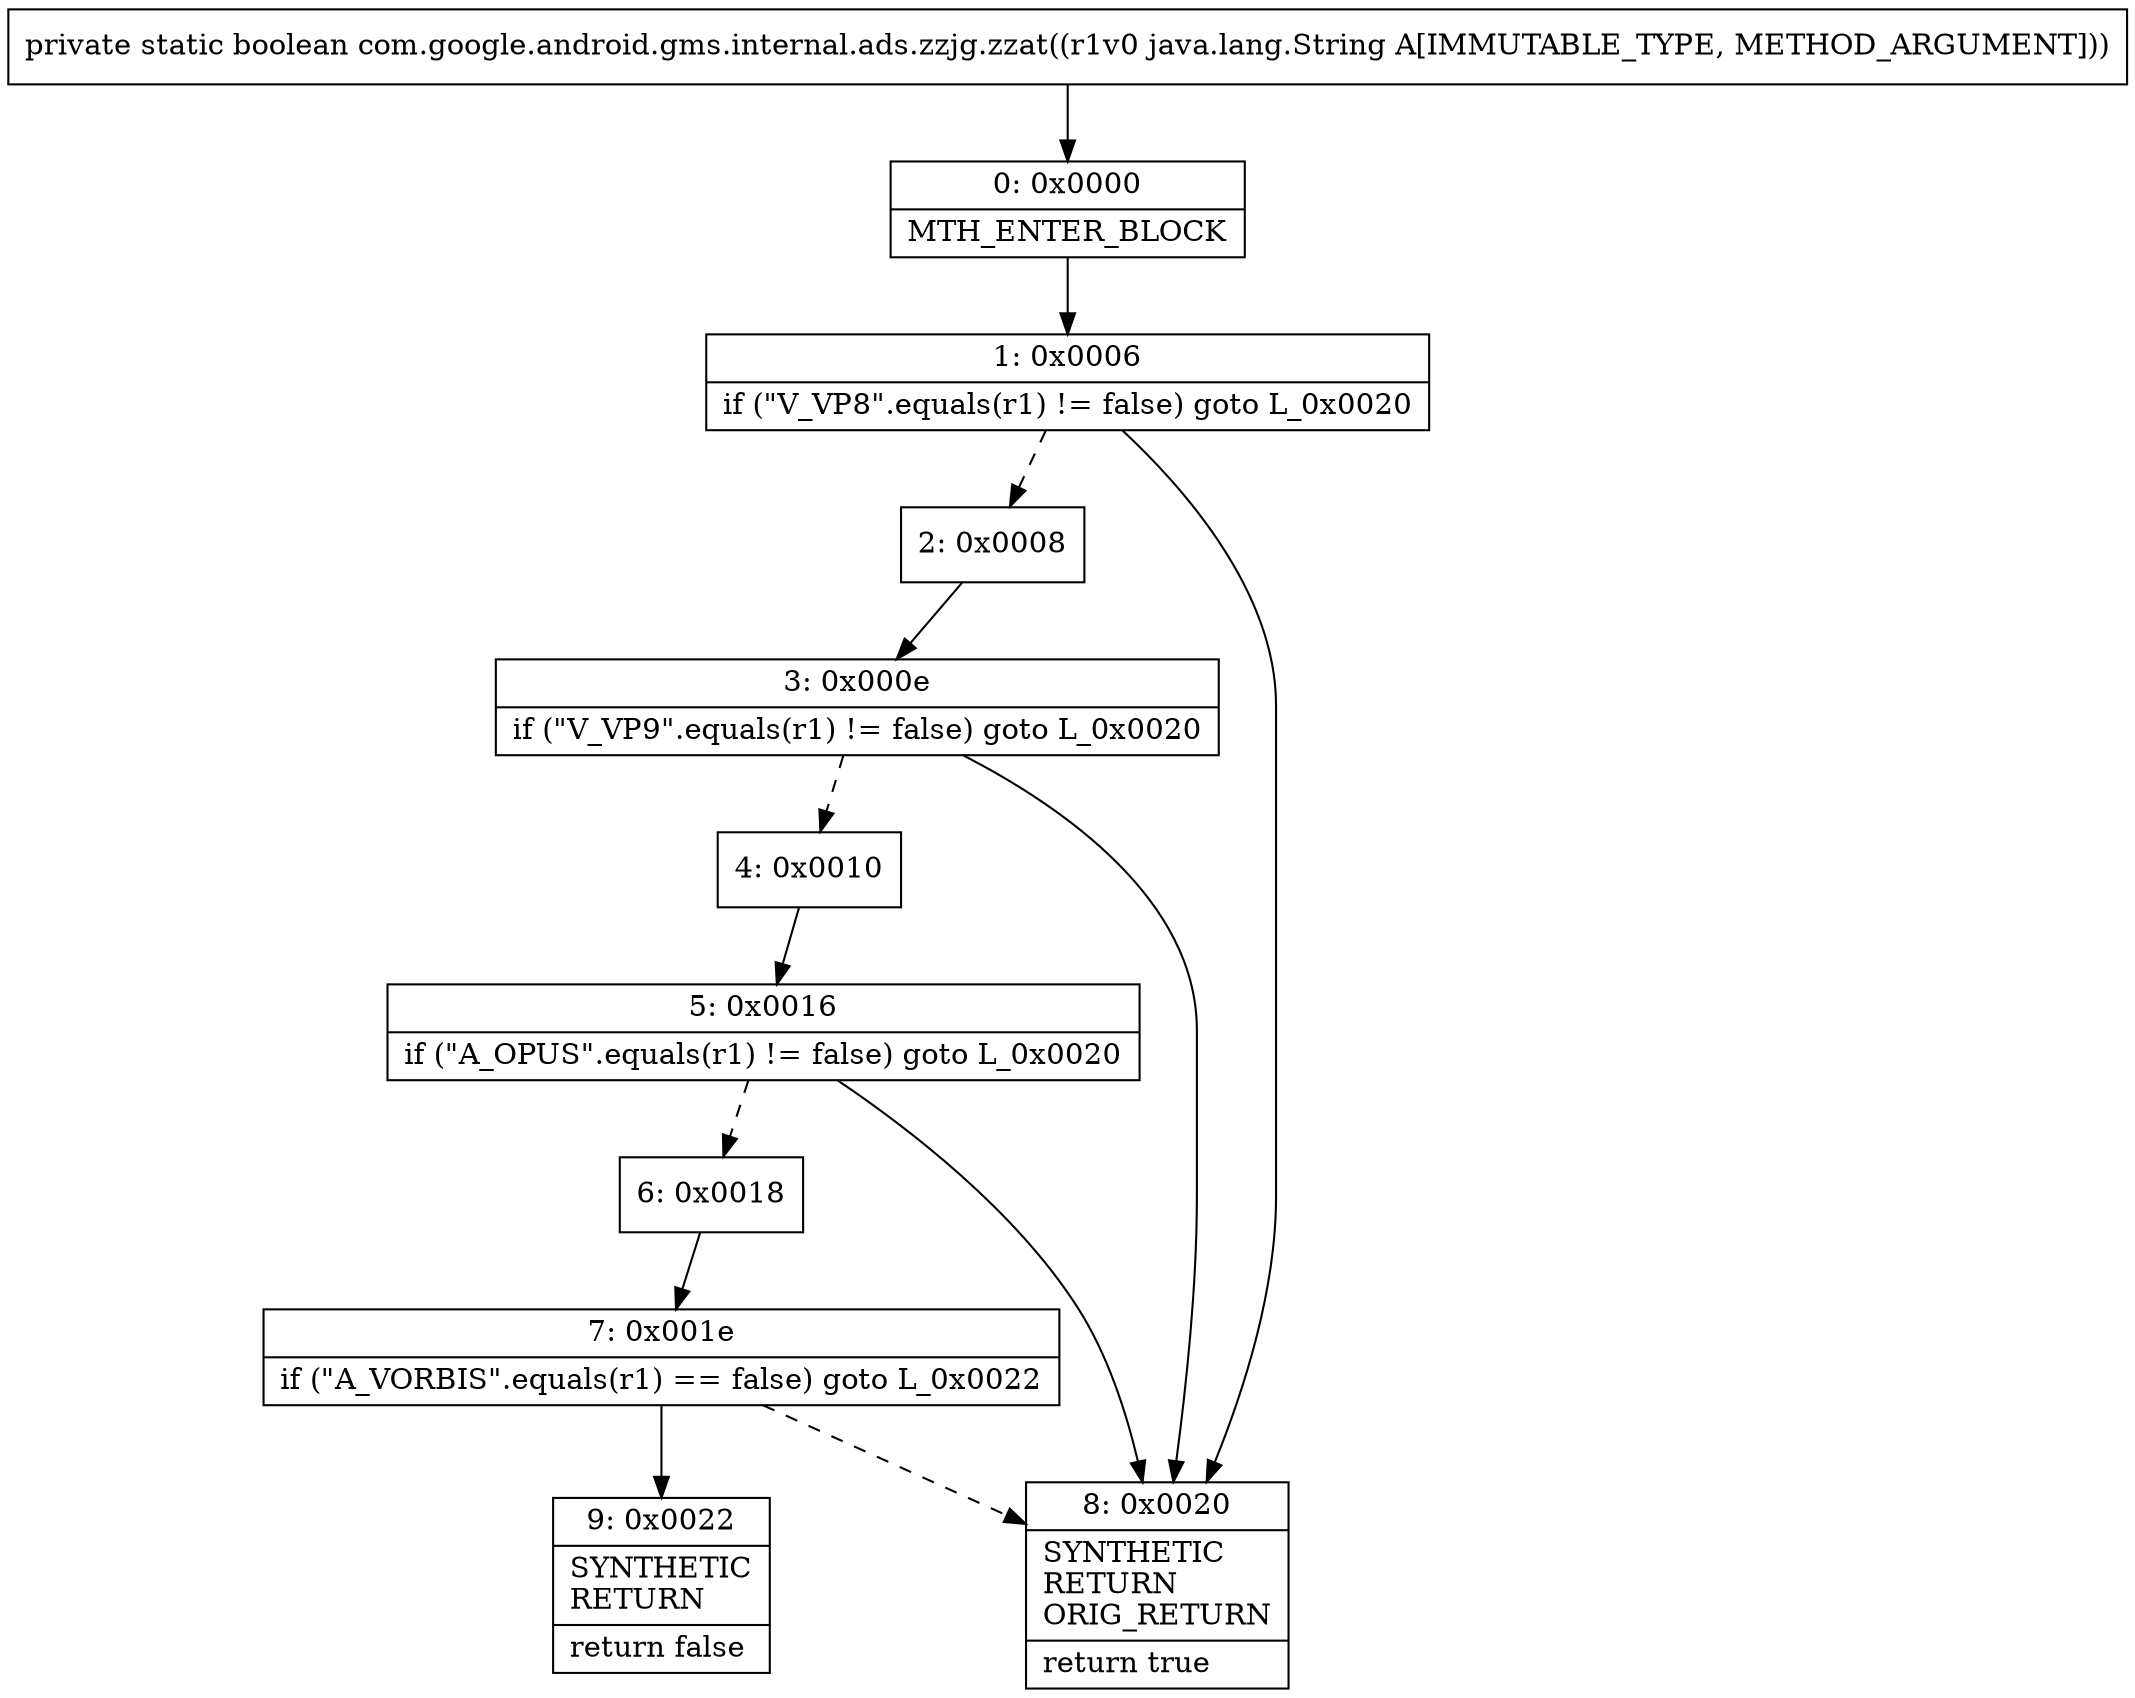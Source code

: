 digraph "CFG forcom.google.android.gms.internal.ads.zzjg.zzat(Ljava\/lang\/String;)Z" {
Node_0 [shape=record,label="{0\:\ 0x0000|MTH_ENTER_BLOCK\l}"];
Node_1 [shape=record,label="{1\:\ 0x0006|if (\"V_VP8\".equals(r1) != false) goto L_0x0020\l}"];
Node_2 [shape=record,label="{2\:\ 0x0008}"];
Node_3 [shape=record,label="{3\:\ 0x000e|if (\"V_VP9\".equals(r1) != false) goto L_0x0020\l}"];
Node_4 [shape=record,label="{4\:\ 0x0010}"];
Node_5 [shape=record,label="{5\:\ 0x0016|if (\"A_OPUS\".equals(r1) != false) goto L_0x0020\l}"];
Node_6 [shape=record,label="{6\:\ 0x0018}"];
Node_7 [shape=record,label="{7\:\ 0x001e|if (\"A_VORBIS\".equals(r1) == false) goto L_0x0022\l}"];
Node_8 [shape=record,label="{8\:\ 0x0020|SYNTHETIC\lRETURN\lORIG_RETURN\l|return true\l}"];
Node_9 [shape=record,label="{9\:\ 0x0022|SYNTHETIC\lRETURN\l|return false\l}"];
MethodNode[shape=record,label="{private static boolean com.google.android.gms.internal.ads.zzjg.zzat((r1v0 java.lang.String A[IMMUTABLE_TYPE, METHOD_ARGUMENT])) }"];
MethodNode -> Node_0;
Node_0 -> Node_1;
Node_1 -> Node_2[style=dashed];
Node_1 -> Node_8;
Node_2 -> Node_3;
Node_3 -> Node_4[style=dashed];
Node_3 -> Node_8;
Node_4 -> Node_5;
Node_5 -> Node_6[style=dashed];
Node_5 -> Node_8;
Node_6 -> Node_7;
Node_7 -> Node_8[style=dashed];
Node_7 -> Node_9;
}

